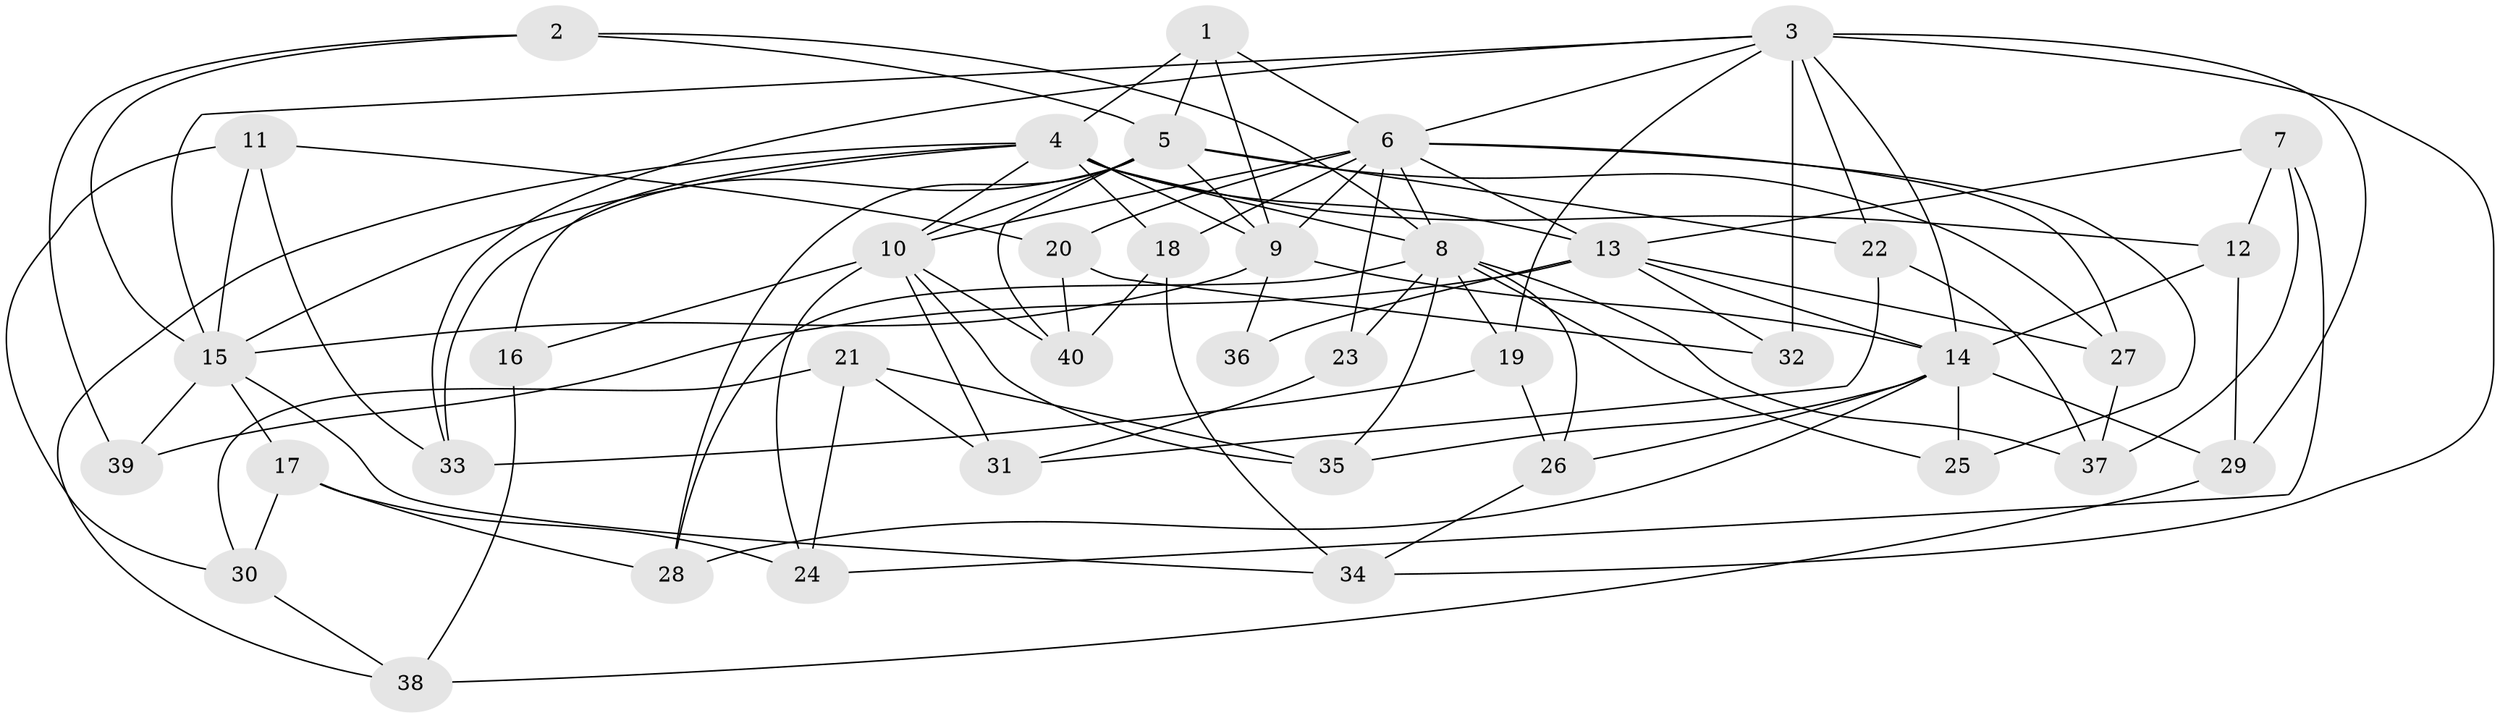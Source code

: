// original degree distribution, {4: 1.0}
// Generated by graph-tools (version 1.1) at 2025/53/03/04/25 22:53:32]
// undirected, 40 vertices, 101 edges
graph export_dot {
  node [color=gray90,style=filled];
  1;
  2;
  3;
  4;
  5;
  6;
  7;
  8;
  9;
  10;
  11;
  12;
  13;
  14;
  15;
  16;
  17;
  18;
  19;
  20;
  21;
  22;
  23;
  24;
  25;
  26;
  27;
  28;
  29;
  30;
  31;
  32;
  33;
  34;
  35;
  36;
  37;
  38;
  39;
  40;
  1 -- 4 [weight=1.0];
  1 -- 5 [weight=1.0];
  1 -- 6 [weight=1.0];
  1 -- 9 [weight=1.0];
  2 -- 5 [weight=1.0];
  2 -- 8 [weight=1.0];
  2 -- 15 [weight=1.0];
  2 -- 39 [weight=1.0];
  3 -- 6 [weight=1.0];
  3 -- 14 [weight=1.0];
  3 -- 15 [weight=1.0];
  3 -- 19 [weight=1.0];
  3 -- 22 [weight=1.0];
  3 -- 29 [weight=1.0];
  3 -- 32 [weight=2.0];
  3 -- 33 [weight=1.0];
  3 -- 34 [weight=1.0];
  4 -- 8 [weight=1.0];
  4 -- 9 [weight=1.0];
  4 -- 10 [weight=1.0];
  4 -- 12 [weight=3.0];
  4 -- 13 [weight=1.0];
  4 -- 15 [weight=1.0];
  4 -- 16 [weight=1.0];
  4 -- 18 [weight=1.0];
  4 -- 38 [weight=1.0];
  5 -- 9 [weight=1.0];
  5 -- 10 [weight=2.0];
  5 -- 22 [weight=1.0];
  5 -- 27 [weight=1.0];
  5 -- 28 [weight=1.0];
  5 -- 33 [weight=1.0];
  5 -- 40 [weight=1.0];
  6 -- 8 [weight=1.0];
  6 -- 9 [weight=1.0];
  6 -- 10 [weight=1.0];
  6 -- 13 [weight=1.0];
  6 -- 18 [weight=1.0];
  6 -- 20 [weight=1.0];
  6 -- 23 [weight=2.0];
  6 -- 25 [weight=1.0];
  6 -- 27 [weight=1.0];
  7 -- 12 [weight=1.0];
  7 -- 13 [weight=1.0];
  7 -- 24 [weight=1.0];
  7 -- 37 [weight=1.0];
  8 -- 19 [weight=1.0];
  8 -- 23 [weight=1.0];
  8 -- 25 [weight=1.0];
  8 -- 26 [weight=1.0];
  8 -- 28 [weight=1.0];
  8 -- 35 [weight=1.0];
  8 -- 37 [weight=1.0];
  9 -- 14 [weight=3.0];
  9 -- 15 [weight=2.0];
  9 -- 36 [weight=1.0];
  10 -- 16 [weight=2.0];
  10 -- 24 [weight=1.0];
  10 -- 31 [weight=1.0];
  10 -- 35 [weight=1.0];
  10 -- 40 [weight=1.0];
  11 -- 15 [weight=1.0];
  11 -- 20 [weight=1.0];
  11 -- 30 [weight=1.0];
  11 -- 33 [weight=1.0];
  12 -- 14 [weight=1.0];
  12 -- 29 [weight=1.0];
  13 -- 14 [weight=1.0];
  13 -- 27 [weight=1.0];
  13 -- 32 [weight=1.0];
  13 -- 36 [weight=3.0];
  13 -- 39 [weight=1.0];
  14 -- 25 [weight=2.0];
  14 -- 26 [weight=1.0];
  14 -- 28 [weight=1.0];
  14 -- 29 [weight=1.0];
  14 -- 35 [weight=1.0];
  15 -- 17 [weight=1.0];
  15 -- 34 [weight=1.0];
  15 -- 39 [weight=2.0];
  16 -- 38 [weight=1.0];
  17 -- 24 [weight=1.0];
  17 -- 28 [weight=1.0];
  17 -- 30 [weight=1.0];
  18 -- 34 [weight=1.0];
  18 -- 40 [weight=1.0];
  19 -- 26 [weight=1.0];
  19 -- 33 [weight=1.0];
  20 -- 32 [weight=1.0];
  20 -- 40 [weight=1.0];
  21 -- 24 [weight=1.0];
  21 -- 30 [weight=1.0];
  21 -- 31 [weight=1.0];
  21 -- 35 [weight=1.0];
  22 -- 31 [weight=1.0];
  22 -- 37 [weight=1.0];
  23 -- 31 [weight=1.0];
  26 -- 34 [weight=1.0];
  27 -- 37 [weight=1.0];
  29 -- 38 [weight=1.0];
  30 -- 38 [weight=1.0];
}
